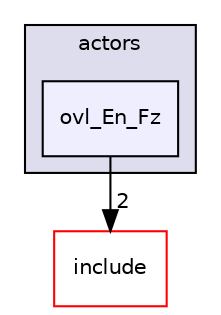digraph "src/overlays/actors/ovl_En_Fz" {
  compound=true
  node [ fontsize="10", fontname="Helvetica"];
  edge [ labelfontsize="10", labelfontname="Helvetica"];
  subgraph clusterdir_e93473484be31ce7bcb356bd643a22f8 {
    graph [ bgcolor="#ddddee", pencolor="black", label="actors" fontname="Helvetica", fontsize="10", URL="dir_e93473484be31ce7bcb356bd643a22f8.html"]
  dir_91451528f325e457b8c767b4c0dc0d7a [shape=box, label="ovl_En_Fz", style="filled", fillcolor="#eeeeff", pencolor="black", URL="dir_91451528f325e457b8c767b4c0dc0d7a.html"];
  }
  dir_d44c64559bbebec7f509842c48db8b23 [shape=box label="include" fillcolor="white" style="filled" color="red" URL="dir_d44c64559bbebec7f509842c48db8b23.html"];
  dir_91451528f325e457b8c767b4c0dc0d7a->dir_d44c64559bbebec7f509842c48db8b23 [headlabel="2", labeldistance=1.5 headhref="dir_000244_000000.html"];
}

